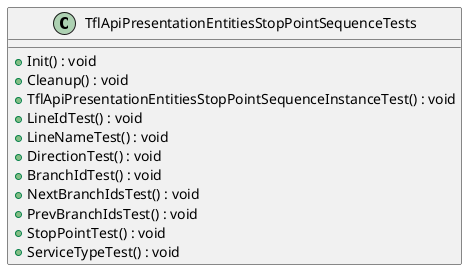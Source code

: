 @startuml
class TflApiPresentationEntitiesStopPointSequenceTests {
    + Init() : void
    + Cleanup() : void
    + TflApiPresentationEntitiesStopPointSequenceInstanceTest() : void
    + LineIdTest() : void
    + LineNameTest() : void
    + DirectionTest() : void
    + BranchIdTest() : void
    + NextBranchIdsTest() : void
    + PrevBranchIdsTest() : void
    + StopPointTest() : void
    + ServiceTypeTest() : void
}
@enduml
